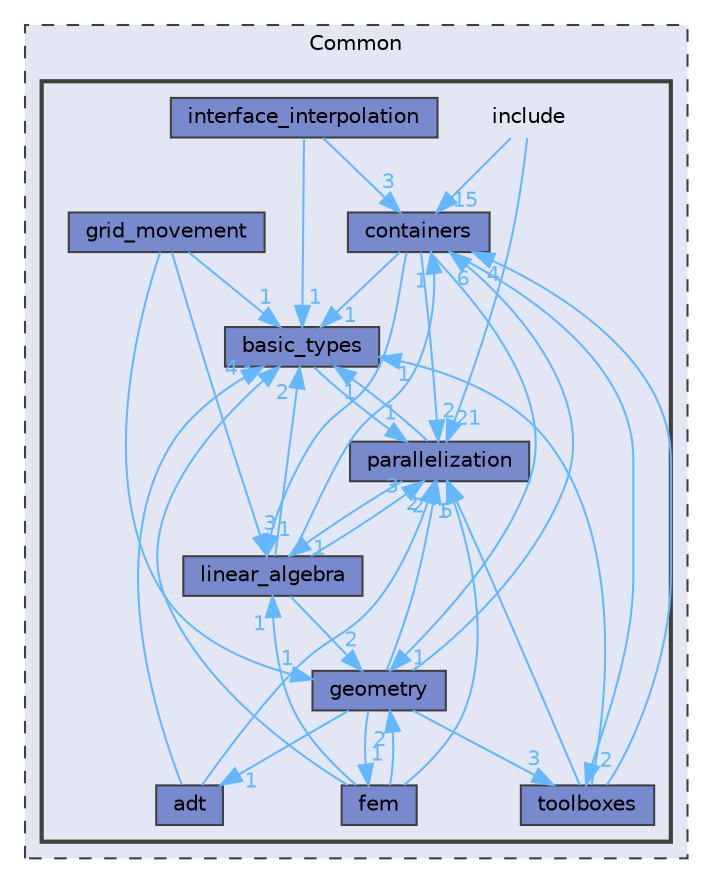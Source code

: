 digraph "Common/include"
{
 // LATEX_PDF_SIZE
  bgcolor="transparent";
  edge [fontname=Helvetica,fontsize=10,labelfontname=Helvetica,labelfontsize=10];
  node [fontname=Helvetica,fontsize=10,shape=box,height=0.2,width=0.4];
  compound=true
  subgraph clusterdir_4ab6b4cc6a7edbff49100e9123df213f {
    graph [ bgcolor="#e3e7f4", pencolor="grey25", label="Common", fontname=Helvetica,fontsize=10 style="filled,dashed", URL="dir_4ab6b4cc6a7edbff49100e9123df213f.html",tooltip=""]
  subgraph clusterdir_92cb2900980f09bf257878861626e98f {
    graph [ bgcolor="#e3e7f4", pencolor="grey25", label="", fontname=Helvetica,fontsize=10 style="filled,bold", URL="dir_92cb2900980f09bf257878861626e98f.html",tooltip=""]
    dir_92cb2900980f09bf257878861626e98f [shape=plaintext, label="include"];
  dir_618b75102b2d98bd52049c0b122bc661 [label="adt", fillcolor="#788acd", color="grey25", style="filled", URL="dir_618b75102b2d98bd52049c0b122bc661.html",tooltip=""];
  dir_cd1ad04c99373fb2e948caf5c2750b9f [label="basic_types", fillcolor="#788acd", color="grey25", style="filled", URL="dir_cd1ad04c99373fb2e948caf5c2750b9f.html",tooltip=""];
  dir_b3347baf15fb7b1ad00b0011f7bd58e3 [label="containers", fillcolor="#788acd", color="grey25", style="filled", URL="dir_b3347baf15fb7b1ad00b0011f7bd58e3.html",tooltip=""];
  dir_38f9fa64b9424c8c3c9575d12b3fe106 [label="fem", fillcolor="#788acd", color="grey25", style="filled", URL="dir_38f9fa64b9424c8c3c9575d12b3fe106.html",tooltip=""];
  dir_d2620a12595a4ed2b3ca54ea91488fbc [label="geometry", fillcolor="#788acd", color="grey25", style="filled", URL="dir_d2620a12595a4ed2b3ca54ea91488fbc.html",tooltip=""];
  dir_d2df1628c264c352d73afba35add050c [label="grid_movement", fillcolor="#788acd", color="grey25", style="filled", URL="dir_d2df1628c264c352d73afba35add050c.html",tooltip=""];
  dir_395cf357913937314e28ce75288259b3 [label="interface_interpolation", fillcolor="#788acd", color="grey25", style="filled", URL="dir_395cf357913937314e28ce75288259b3.html",tooltip=""];
  dir_48b4bf65fafad66ec6a2ba67388b948d [label="linear_algebra", fillcolor="#788acd", color="grey25", style="filled", URL="dir_48b4bf65fafad66ec6a2ba67388b948d.html",tooltip=""];
  dir_853c2a0c087a74065753cfc8240c880a [label="parallelization", fillcolor="#788acd", color="grey25", style="filled", URL="dir_853c2a0c087a74065753cfc8240c880a.html",tooltip=""];
  dir_c2bcda47e72dfcfa068320c4822b9fe0 [label="toolboxes", fillcolor="#788acd", color="grey25", style="filled", URL="dir_c2bcda47e72dfcfa068320c4822b9fe0.html",tooltip=""];
  }
  }
  dir_92cb2900980f09bf257878861626e98f->dir_853c2a0c087a74065753cfc8240c880a [headlabel="21", labeldistance=1.5 headhref="dir_000046_000074.html" href="dir_000046_000074.html" color="steelblue1" fontcolor="steelblue1"];
  dir_92cb2900980f09bf257878861626e98f->dir_b3347baf15fb7b1ad00b0011f7bd58e3 [headlabel="15", labeldistance=1.5 headhref="dir_000046_000009.html" href="dir_000046_000009.html" color="steelblue1" fontcolor="steelblue1"];
  dir_618b75102b2d98bd52049c0b122bc661->dir_853c2a0c087a74065753cfc8240c880a [headlabel="2", labeldistance=1.5 headhref="dir_000000_000074.html" href="dir_000000_000074.html" color="steelblue1" fontcolor="steelblue1"];
  dir_618b75102b2d98bd52049c0b122bc661->dir_cd1ad04c99373fb2e948caf5c2750b9f [headlabel="4", labeldistance=1.5 headhref="dir_000000_000002.html" href="dir_000000_000002.html" color="steelblue1" fontcolor="steelblue1"];
  dir_cd1ad04c99373fb2e948caf5c2750b9f->dir_853c2a0c087a74065753cfc8240c880a [headlabel="1", labeldistance=1.5 headhref="dir_000002_000074.html" href="dir_000002_000074.html" color="steelblue1" fontcolor="steelblue1"];
  dir_b3347baf15fb7b1ad00b0011f7bd58e3->dir_48b4bf65fafad66ec6a2ba67388b948d [headlabel="1", labeldistance=1.5 headhref="dir_000009_000061.html" href="dir_000009_000061.html" color="steelblue1" fontcolor="steelblue1"];
  dir_b3347baf15fb7b1ad00b0011f7bd58e3->dir_853c2a0c087a74065753cfc8240c880a [headlabel="2", labeldistance=1.5 headhref="dir_000009_000074.html" href="dir_000009_000074.html" color="steelblue1" fontcolor="steelblue1"];
  dir_b3347baf15fb7b1ad00b0011f7bd58e3->dir_c2bcda47e72dfcfa068320c4822b9fe0 [headlabel="2", labeldistance=1.5 headhref="dir_000009_000094.html" href="dir_000009_000094.html" color="steelblue1" fontcolor="steelblue1"];
  dir_b3347baf15fb7b1ad00b0011f7bd58e3->dir_cd1ad04c99373fb2e948caf5c2750b9f [headlabel="1", labeldistance=1.5 headhref="dir_000009_000002.html" href="dir_000009_000002.html" color="steelblue1" fontcolor="steelblue1"];
  dir_b3347baf15fb7b1ad00b0011f7bd58e3->dir_d2620a12595a4ed2b3ca54ea91488fbc [headlabel="1", labeldistance=1.5 headhref="dir_000009_000041.html" href="dir_000009_000041.html" color="steelblue1" fontcolor="steelblue1"];
  dir_38f9fa64b9424c8c3c9575d12b3fe106->dir_48b4bf65fafad66ec6a2ba67388b948d [headlabel="1", labeldistance=1.5 headhref="dir_000030_000061.html" href="dir_000030_000061.html" color="steelblue1" fontcolor="steelblue1"];
  dir_38f9fa64b9424c8c3c9575d12b3fe106->dir_853c2a0c087a74065753cfc8240c880a [headlabel="1", labeldistance=1.5 headhref="dir_000030_000074.html" href="dir_000030_000074.html" color="steelblue1" fontcolor="steelblue1"];
  dir_38f9fa64b9424c8c3c9575d12b3fe106->dir_cd1ad04c99373fb2e948caf5c2750b9f [headlabel="1", labeldistance=1.5 headhref="dir_000030_000002.html" href="dir_000030_000002.html" color="steelblue1" fontcolor="steelblue1"];
  dir_38f9fa64b9424c8c3c9575d12b3fe106->dir_d2620a12595a4ed2b3ca54ea91488fbc [headlabel="2", labeldistance=1.5 headhref="dir_000030_000041.html" href="dir_000030_000041.html" color="steelblue1" fontcolor="steelblue1"];
  dir_d2620a12595a4ed2b3ca54ea91488fbc->dir_38f9fa64b9424c8c3c9575d12b3fe106 [headlabel="1", labeldistance=1.5 headhref="dir_000041_000030.html" href="dir_000041_000030.html" color="steelblue1" fontcolor="steelblue1"];
  dir_d2620a12595a4ed2b3ca54ea91488fbc->dir_618b75102b2d98bd52049c0b122bc661 [headlabel="1", labeldistance=1.5 headhref="dir_000041_000000.html" href="dir_000041_000000.html" color="steelblue1" fontcolor="steelblue1"];
  dir_d2620a12595a4ed2b3ca54ea91488fbc->dir_853c2a0c087a74065753cfc8240c880a [headlabel="2", labeldistance=1.5 headhref="dir_000041_000074.html" href="dir_000041_000074.html" color="steelblue1" fontcolor="steelblue1"];
  dir_d2620a12595a4ed2b3ca54ea91488fbc->dir_b3347baf15fb7b1ad00b0011f7bd58e3 [headlabel="6", labeldistance=1.5 headhref="dir_000041_000009.html" href="dir_000041_000009.html" color="steelblue1" fontcolor="steelblue1"];
  dir_d2620a12595a4ed2b3ca54ea91488fbc->dir_c2bcda47e72dfcfa068320c4822b9fe0 [headlabel="3", labeldistance=1.5 headhref="dir_000041_000094.html" href="dir_000041_000094.html" color="steelblue1" fontcolor="steelblue1"];
  dir_d2df1628c264c352d73afba35add050c->dir_48b4bf65fafad66ec6a2ba67388b948d [headlabel="3", labeldistance=1.5 headhref="dir_000044_000061.html" href="dir_000044_000061.html" color="steelblue1" fontcolor="steelblue1"];
  dir_d2df1628c264c352d73afba35add050c->dir_cd1ad04c99373fb2e948caf5c2750b9f [headlabel="1", labeldistance=1.5 headhref="dir_000044_000002.html" href="dir_000044_000002.html" color="steelblue1" fontcolor="steelblue1"];
  dir_d2df1628c264c352d73afba35add050c->dir_d2620a12595a4ed2b3ca54ea91488fbc [headlabel="1", labeldistance=1.5 headhref="dir_000044_000041.html" href="dir_000044_000041.html" color="steelblue1" fontcolor="steelblue1"];
  dir_395cf357913937314e28ce75288259b3->dir_b3347baf15fb7b1ad00b0011f7bd58e3 [headlabel="3", labeldistance=1.5 headhref="dir_000053_000009.html" href="dir_000053_000009.html" color="steelblue1" fontcolor="steelblue1"];
  dir_395cf357913937314e28ce75288259b3->dir_cd1ad04c99373fb2e948caf5c2750b9f [headlabel="1", labeldistance=1.5 headhref="dir_000053_000002.html" href="dir_000053_000002.html" color="steelblue1" fontcolor="steelblue1"];
  dir_48b4bf65fafad66ec6a2ba67388b948d->dir_853c2a0c087a74065753cfc8240c880a [headlabel="3", labeldistance=1.5 headhref="dir_000061_000074.html" href="dir_000061_000074.html" color="steelblue1" fontcolor="steelblue1"];
  dir_48b4bf65fafad66ec6a2ba67388b948d->dir_b3347baf15fb7b1ad00b0011f7bd58e3 [headlabel="1", labeldistance=1.5 headhref="dir_000061_000009.html" href="dir_000061_000009.html" color="steelblue1" fontcolor="steelblue1"];
  dir_48b4bf65fafad66ec6a2ba67388b948d->dir_cd1ad04c99373fb2e948caf5c2750b9f [headlabel="2", labeldistance=1.5 headhref="dir_000061_000002.html" href="dir_000061_000002.html" color="steelblue1" fontcolor="steelblue1"];
  dir_48b4bf65fafad66ec6a2ba67388b948d->dir_d2620a12595a4ed2b3ca54ea91488fbc [headlabel="2", labeldistance=1.5 headhref="dir_000061_000041.html" href="dir_000061_000041.html" color="steelblue1" fontcolor="steelblue1"];
  dir_853c2a0c087a74065753cfc8240c880a->dir_48b4bf65fafad66ec6a2ba67388b948d [headlabel="1", labeldistance=1.5 headhref="dir_000074_000061.html" href="dir_000074_000061.html" color="steelblue1" fontcolor="steelblue1"];
  dir_853c2a0c087a74065753cfc8240c880a->dir_cd1ad04c99373fb2e948caf5c2750b9f [headlabel="1", labeldistance=1.5 headhref="dir_000074_000002.html" href="dir_000074_000002.html" color="steelblue1" fontcolor="steelblue1"];
  dir_c2bcda47e72dfcfa068320c4822b9fe0->dir_853c2a0c087a74065753cfc8240c880a [headlabel="5", labeldistance=1.5 headhref="dir_000094_000074.html" href="dir_000094_000074.html" color="steelblue1" fontcolor="steelblue1"];
  dir_c2bcda47e72dfcfa068320c4822b9fe0->dir_b3347baf15fb7b1ad00b0011f7bd58e3 [headlabel="4", labeldistance=1.5 headhref="dir_000094_000009.html" href="dir_000094_000009.html" color="steelblue1" fontcolor="steelblue1"];
  dir_c2bcda47e72dfcfa068320c4822b9fe0->dir_cd1ad04c99373fb2e948caf5c2750b9f [headlabel="1", labeldistance=1.5 headhref="dir_000094_000002.html" href="dir_000094_000002.html" color="steelblue1" fontcolor="steelblue1"];
}
